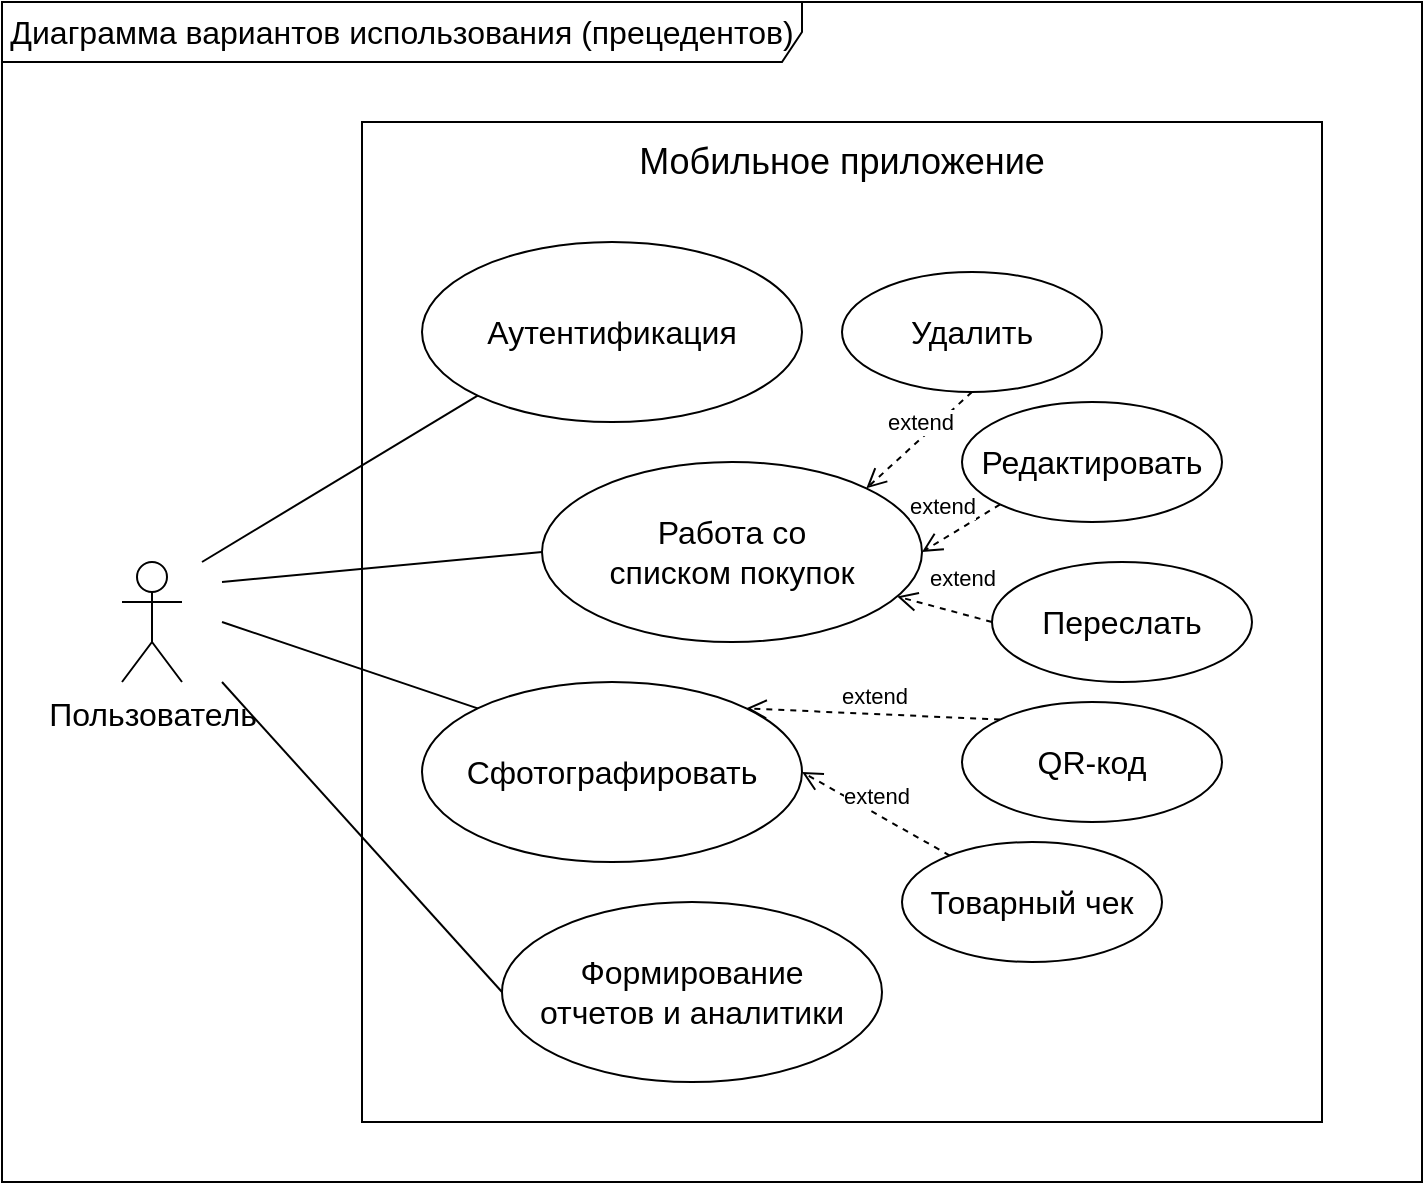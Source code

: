 <mxfile version="14.1.8" type="device"><diagram name="Page-1" id="e7e014a7-5840-1c2e-5031-d8a46d1fe8dd"><mxGraphModel dx="1086" dy="1632" grid="1" gridSize="10" guides="1" tooltips="1" connect="1" arrows="1" fold="1" page="1" pageScale="1" pageWidth="1169" pageHeight="826" background="none" math="0" shadow="0"><root><mxCell id="0"/><mxCell id="1" parent="0"/><mxCell id="31887JfQ04T_51z_vyh9-67" value="&lt;font style=&quot;font-size: 16px&quot;&gt;Диаграмма вариантов использования (прецедентов)&lt;/font&gt;" style="shape=umlFrame;whiteSpace=wrap;html=1;width=400;height=30;" parent="1" vertex="1"><mxGeometry x="90" y="-250" width="710" height="590" as="geometry"/></mxCell><mxCell id="zKADX5YJscfgXHAa3air-2" value="" style="rounded=0;whiteSpace=wrap;html=1;" parent="1" vertex="1"><mxGeometry x="270" y="-190" width="480" height="500" as="geometry"/></mxCell><mxCell id="zKADX5YJscfgXHAa3air-3" value="&lt;font style=&quot;font-size: 18px&quot;&gt;Мобильное приложение&lt;/font&gt;" style="text;html=1;strokeColor=none;fillColor=none;align=center;verticalAlign=middle;whiteSpace=wrap;rounded=0;" parent="1" vertex="1"><mxGeometry x="365" y="-180" width="290" height="20" as="geometry"/></mxCell><mxCell id="zKADX5YJscfgXHAa3air-4" value="Пользователь" style="shape=umlActor;verticalLabelPosition=bottom;verticalAlign=top;html=1;outlineConnect=0;fontSize=16;" parent="1" vertex="1"><mxGeometry x="150" y="30" width="30" height="60" as="geometry"/></mxCell><mxCell id="zKADX5YJscfgXHAa3air-6" value="&lt;span style=&quot;font-size: 16px&quot;&gt;Аутентификация&lt;/span&gt;" style="ellipse;whiteSpace=wrap;html=1;" parent="1" vertex="1"><mxGeometry x="300" y="-130" width="190" height="90" as="geometry"/></mxCell><mxCell id="zKADX5YJscfgXHAa3air-21" value="" style="endArrow=none;html=1;fontSize=16;entryX=0;entryY=1;entryDx=0;entryDy=0;" parent="1" target="zKADX5YJscfgXHAa3air-6" edge="1"><mxGeometry width="50" height="50" relative="1" as="geometry"><mxPoint x="190" y="30" as="sourcePoint"/><mxPoint x="670" y="-60" as="targetPoint"/></mxGeometry></mxCell><mxCell id="9QXjwzmAXHnQD26INbLl-2" value="&lt;span style=&quot;font-size: 16px&quot;&gt;Работа со&lt;br&gt;списком покупок&lt;/span&gt;" style="ellipse;whiteSpace=wrap;html=1;" parent="1" vertex="1"><mxGeometry x="360" y="-20" width="190" height="90" as="geometry"/></mxCell><mxCell id="9QXjwzmAXHnQD26INbLl-3" value="" style="endArrow=none;html=1;fontSize=16;entryX=0;entryY=0.5;entryDx=0;entryDy=0;" parent="1" target="9QXjwzmAXHnQD26INbLl-2" edge="1"><mxGeometry width="50" height="50" relative="1" as="geometry"><mxPoint x="200" y="40" as="sourcePoint"/><mxPoint x="680" y="-50" as="targetPoint"/></mxGeometry></mxCell><mxCell id="9QXjwzmAXHnQD26INbLl-4" value="&lt;span style=&quot;font-size: 16px&quot;&gt;Редактировать&lt;/span&gt;" style="ellipse;whiteSpace=wrap;html=1;" parent="1" vertex="1"><mxGeometry x="570" y="-50" width="130" height="60" as="geometry"/></mxCell><mxCell id="9QXjwzmAXHnQD26INbLl-5" value="&lt;span style=&quot;font-size: 16px&quot;&gt;Удалить&lt;/span&gt;" style="ellipse;whiteSpace=wrap;html=1;" parent="1" vertex="1"><mxGeometry x="510" y="-115" width="130" height="60" as="geometry"/></mxCell><mxCell id="9QXjwzmAXHnQD26INbLl-6" value="&lt;span style=&quot;font-size: 16px&quot;&gt;Переслать&lt;/span&gt;" style="ellipse;whiteSpace=wrap;html=1;" parent="1" vertex="1"><mxGeometry x="585" y="30" width="130" height="60" as="geometry"/></mxCell><mxCell id="9QXjwzmAXHnQD26INbLl-8" value="extend" style="html=1;verticalAlign=bottom;endArrow=open;dashed=1;endSize=8;exitX=0;exitY=0.5;exitDx=0;exitDy=0;" parent="1" source="9QXjwzmAXHnQD26INbLl-6" target="9QXjwzmAXHnQD26INbLl-2" edge="1"><mxGeometry x="-0.267" y="-9" relative="1" as="geometry"><mxPoint x="583" y="78" as="sourcePoint"/><mxPoint x="830" y="220" as="targetPoint"/><mxPoint as="offset"/></mxGeometry></mxCell><mxCell id="9QXjwzmAXHnQD26INbLl-9" value="extend" style="html=1;verticalAlign=bottom;endArrow=open;dashed=1;endSize=8;entryX=1;entryY=0.5;entryDx=0;entryDy=0;exitX=0;exitY=1;exitDx=0;exitDy=0;" parent="1" source="9QXjwzmAXHnQD26INbLl-4" target="9QXjwzmAXHnQD26INbLl-2" edge="1"><mxGeometry x="0.281" y="-8" relative="1" as="geometry"><mxPoint x="910" y="260" as="sourcePoint"/><mxPoint x="830" y="260" as="targetPoint"/><mxPoint y="1" as="offset"/></mxGeometry></mxCell><mxCell id="9QXjwzmAXHnQD26INbLl-10" value="extend" style="html=1;verticalAlign=bottom;endArrow=open;dashed=1;endSize=8;entryX=1;entryY=0;entryDx=0;entryDy=0;exitX=0.5;exitY=1;exitDx=0;exitDy=0;" parent="1" source="9QXjwzmAXHnQD26INbLl-5" target="9QXjwzmAXHnQD26INbLl-2" edge="1"><mxGeometry relative="1" as="geometry"><mxPoint x="560" y="-50.4" as="sourcePoint"/><mxPoint x="480" y="-50.4" as="targetPoint"/><mxPoint as="offset"/></mxGeometry></mxCell><mxCell id="9QXjwzmAXHnQD26INbLl-11" value="&lt;span style=&quot;font-size: 16px&quot;&gt;Сфотографировать&lt;/span&gt;" style="ellipse;whiteSpace=wrap;html=1;" parent="1" vertex="1"><mxGeometry x="300" y="90" width="190" height="90" as="geometry"/></mxCell><mxCell id="9QXjwzmAXHnQD26INbLl-12" value="" style="endArrow=none;html=1;fontSize=16;entryX=0;entryY=0;entryDx=0;entryDy=0;" parent="1" target="9QXjwzmAXHnQD26INbLl-11" edge="1"><mxGeometry width="50" height="50" relative="1" as="geometry"><mxPoint x="200" y="60" as="sourcePoint"/><mxPoint x="670" y="160" as="targetPoint"/></mxGeometry></mxCell><mxCell id="9QXjwzmAXHnQD26INbLl-14" value="extend" style="html=1;verticalAlign=bottom;endArrow=open;dashed=1;endSize=8;entryX=1;entryY=0.5;entryDx=0;entryDy=0;" parent="1" source="9QXjwzmAXHnQD26INbLl-15" target="9QXjwzmAXHnQD26INbLl-11" edge="1"><mxGeometry relative="1" as="geometry"><mxPoint x="830" y="170" as="sourcePoint"/><mxPoint x="790.002" y="243.15" as="targetPoint"/><mxPoint as="offset"/></mxGeometry></mxCell><mxCell id="9QXjwzmAXHnQD26INbLl-15" value="&lt;span style=&quot;font-size: 16px&quot;&gt;Товарный чек&lt;/span&gt;" style="ellipse;whiteSpace=wrap;html=1;" parent="1" vertex="1"><mxGeometry x="540" y="170" width="130" height="60" as="geometry"/></mxCell><mxCell id="9QXjwzmAXHnQD26INbLl-16" value="extend" style="html=1;verticalAlign=bottom;endArrow=open;dashed=1;endSize=8;exitX=0;exitY=0;exitDx=0;exitDy=0;entryX=1;entryY=0;entryDx=0;entryDy=0;" parent="1" source="9QXjwzmAXHnQD26INbLl-17" target="9QXjwzmAXHnQD26INbLl-11" edge="1"><mxGeometry relative="1" as="geometry"><mxPoint x="588.801" y="226.103" as="sourcePoint"/><mxPoint x="560.0" y="140" as="targetPoint"/><mxPoint as="offset"/></mxGeometry></mxCell><mxCell id="9QXjwzmAXHnQD26INbLl-17" value="&lt;span style=&quot;font-size: 16px&quot;&gt;QR-код&lt;/span&gt;" style="ellipse;whiteSpace=wrap;html=1;" parent="1" vertex="1"><mxGeometry x="570" y="100" width="130" height="60" as="geometry"/></mxCell><mxCell id="9QXjwzmAXHnQD26INbLl-18" value="&lt;span style=&quot;font-size: 16px&quot;&gt;Формирование&lt;br&gt;отчетов и аналитики&lt;/span&gt;" style="ellipse;whiteSpace=wrap;html=1;" parent="1" vertex="1"><mxGeometry x="340" y="200" width="190" height="90" as="geometry"/></mxCell><mxCell id="9QXjwzmAXHnQD26INbLl-19" value="" style="endArrow=none;html=1;fontSize=16;entryX=0;entryY=0.5;entryDx=0;entryDy=0;" parent="1" target="9QXjwzmAXHnQD26INbLl-18" edge="1"><mxGeometry width="50" height="50" relative="1" as="geometry"><mxPoint x="200" y="90" as="sourcePoint"/><mxPoint x="750" y="235" as="targetPoint"/></mxGeometry></mxCell></root></mxGraphModel></diagram></mxfile>
